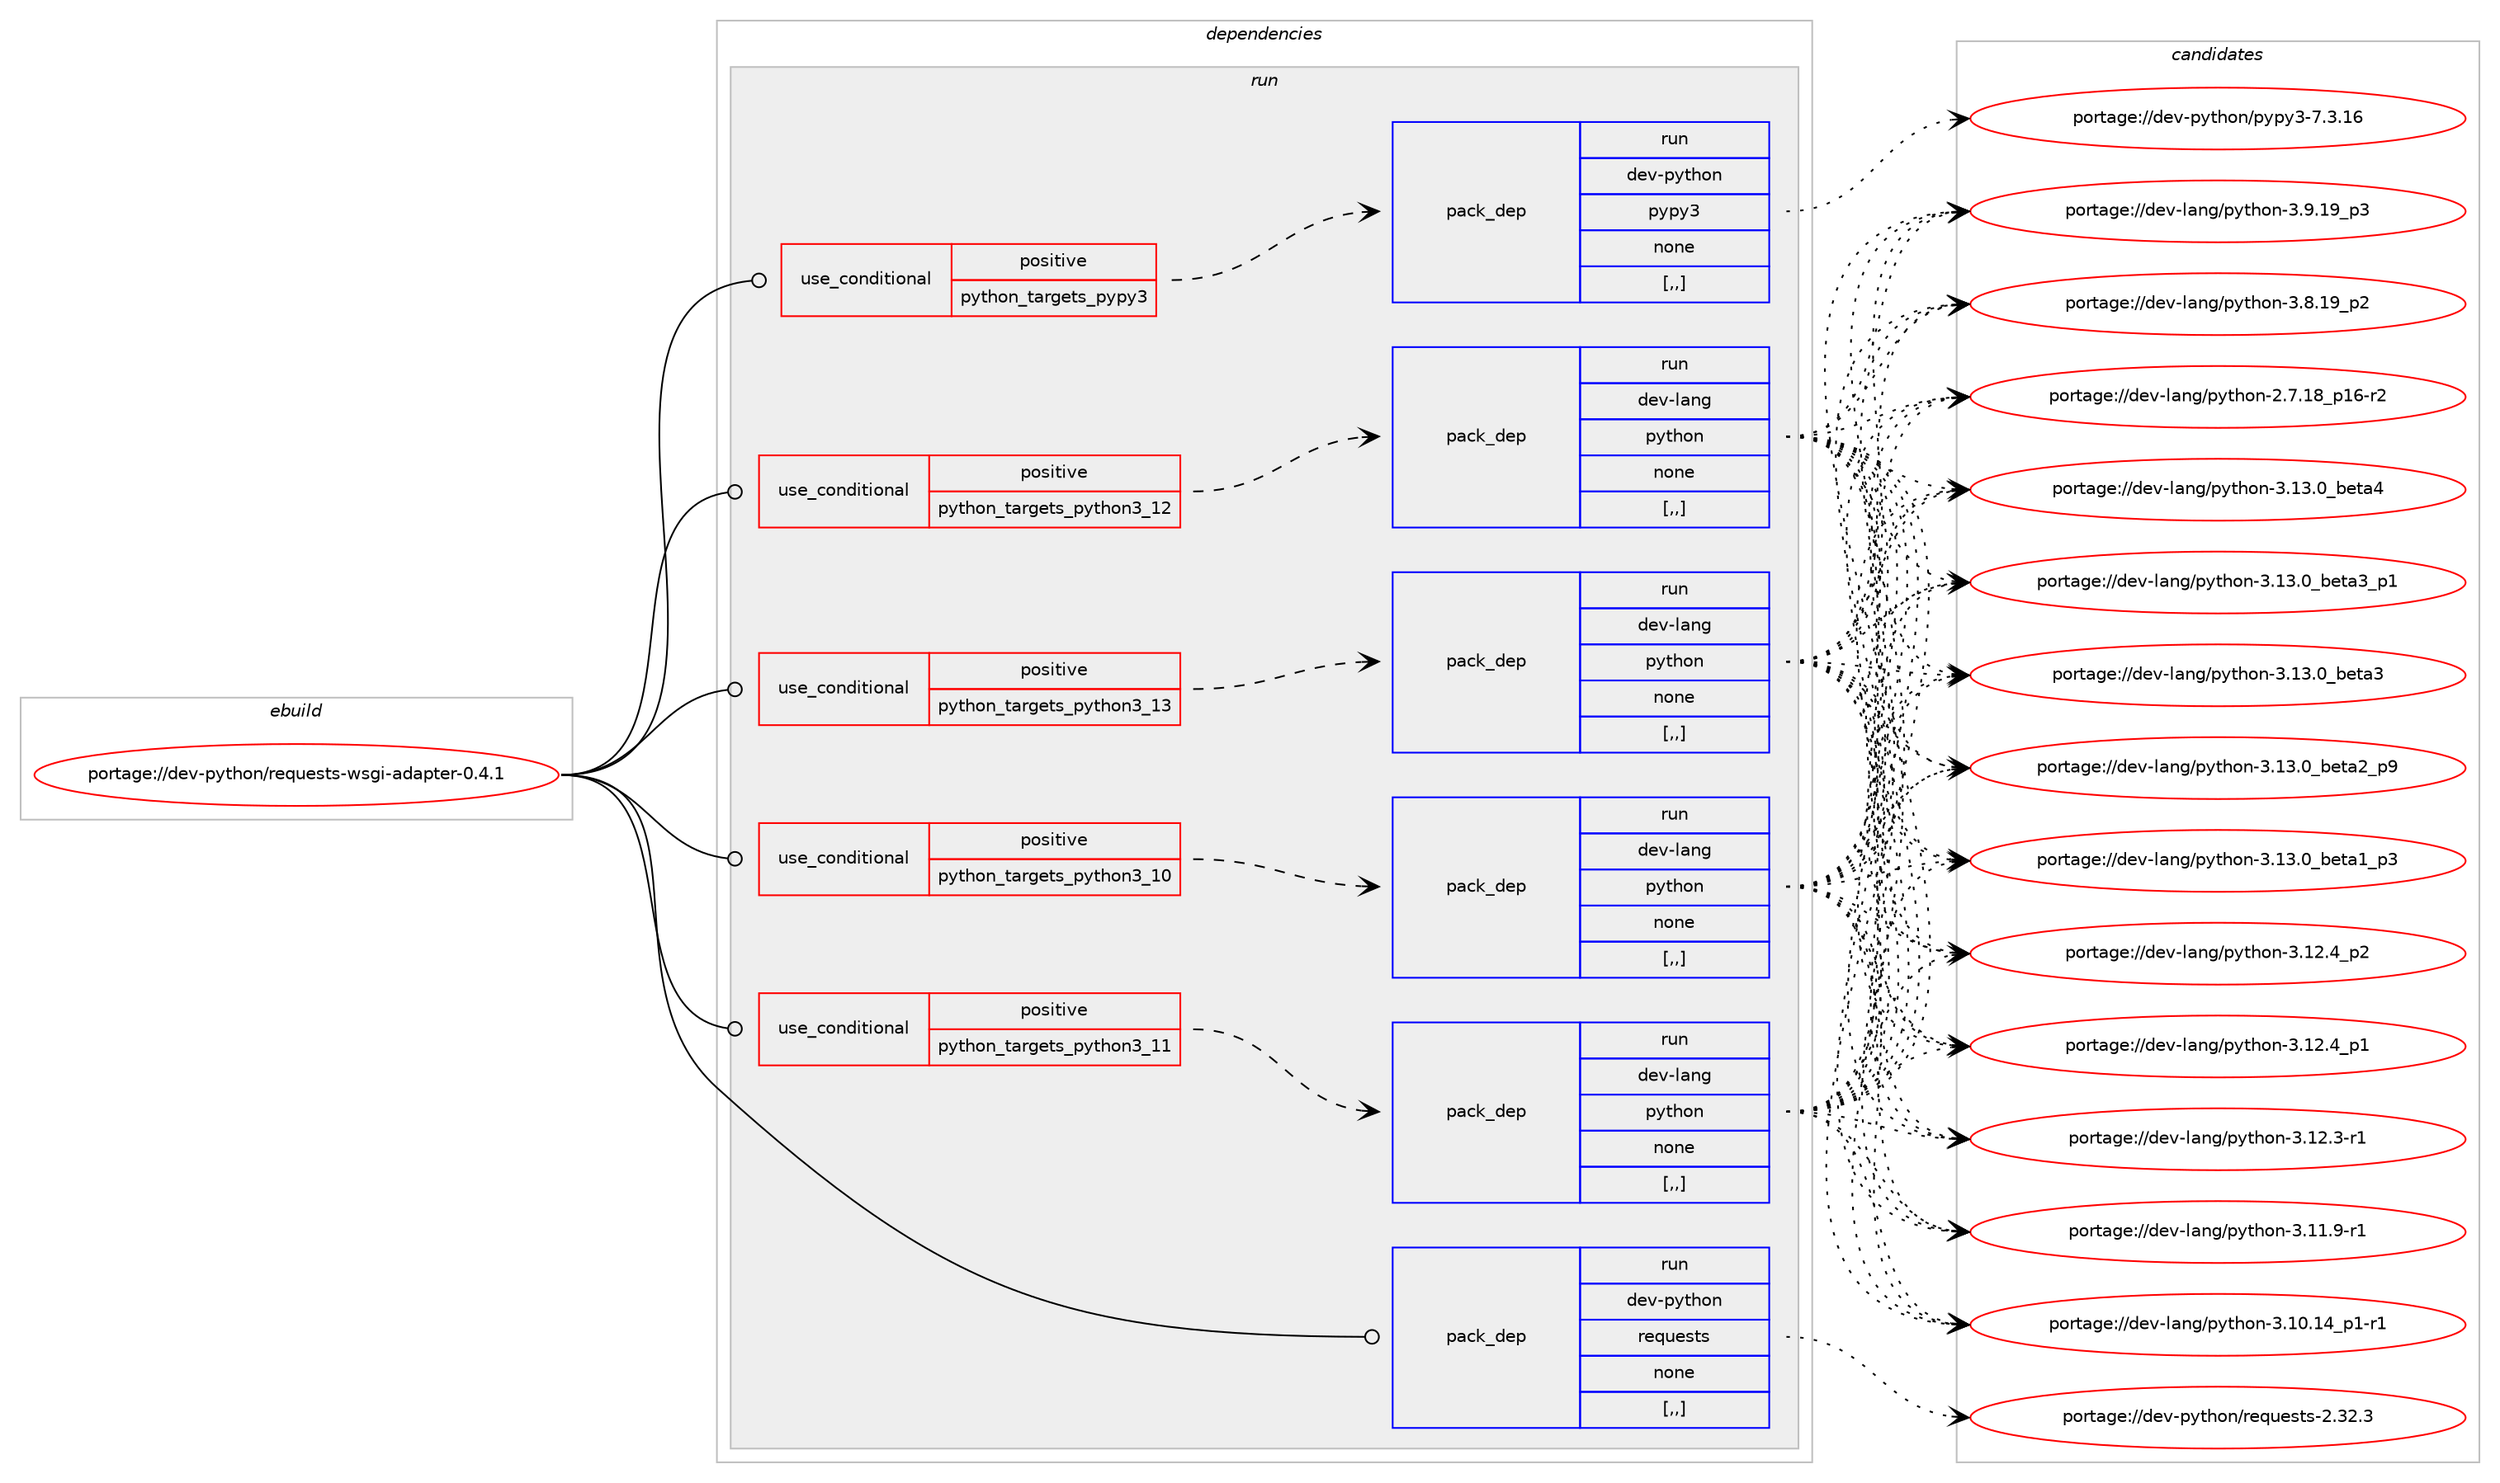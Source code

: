 digraph prolog {

# *************
# Graph options
# *************

newrank=true;
concentrate=true;
compound=true;
graph [rankdir=LR,fontname=Helvetica,fontsize=10,ranksep=1.5];#, ranksep=2.5, nodesep=0.2];
edge  [arrowhead=vee];
node  [fontname=Helvetica,fontsize=10];

# **********
# The ebuild
# **********

subgraph cluster_leftcol {
color=gray;
label=<<i>ebuild</i>>;
id [label="portage://dev-python/requests-wsgi-adapter-0.4.1", color=red, width=4, href="../dev-python/requests-wsgi-adapter-0.4.1.svg"];
}

# ****************
# The dependencies
# ****************

subgraph cluster_midcol {
color=gray;
label=<<i>dependencies</i>>;
subgraph cluster_compile {
fillcolor="#eeeeee";
style=filled;
label=<<i>compile</i>>;
}
subgraph cluster_compileandrun {
fillcolor="#eeeeee";
style=filled;
label=<<i>compile and run</i>>;
}
subgraph cluster_run {
fillcolor="#eeeeee";
style=filled;
label=<<i>run</i>>;
subgraph cond39083 {
dependency162204 [label=<<TABLE BORDER="0" CELLBORDER="1" CELLSPACING="0" CELLPADDING="4"><TR><TD ROWSPAN="3" CELLPADDING="10">use_conditional</TD></TR><TR><TD>positive</TD></TR><TR><TD>python_targets_pypy3</TD></TR></TABLE>>, shape=none, color=red];
subgraph pack121849 {
dependency162205 [label=<<TABLE BORDER="0" CELLBORDER="1" CELLSPACING="0" CELLPADDING="4" WIDTH="220"><TR><TD ROWSPAN="6" CELLPADDING="30">pack_dep</TD></TR><TR><TD WIDTH="110">run</TD></TR><TR><TD>dev-python</TD></TR><TR><TD>pypy3</TD></TR><TR><TD>none</TD></TR><TR><TD>[,,]</TD></TR></TABLE>>, shape=none, color=blue];
}
dependency162204:e -> dependency162205:w [weight=20,style="dashed",arrowhead="vee"];
}
id:e -> dependency162204:w [weight=20,style="solid",arrowhead="odot"];
subgraph cond39084 {
dependency162206 [label=<<TABLE BORDER="0" CELLBORDER="1" CELLSPACING="0" CELLPADDING="4"><TR><TD ROWSPAN="3" CELLPADDING="10">use_conditional</TD></TR><TR><TD>positive</TD></TR><TR><TD>python_targets_python3_10</TD></TR></TABLE>>, shape=none, color=red];
subgraph pack121850 {
dependency162207 [label=<<TABLE BORDER="0" CELLBORDER="1" CELLSPACING="0" CELLPADDING="4" WIDTH="220"><TR><TD ROWSPAN="6" CELLPADDING="30">pack_dep</TD></TR><TR><TD WIDTH="110">run</TD></TR><TR><TD>dev-lang</TD></TR><TR><TD>python</TD></TR><TR><TD>none</TD></TR><TR><TD>[,,]</TD></TR></TABLE>>, shape=none, color=blue];
}
dependency162206:e -> dependency162207:w [weight=20,style="dashed",arrowhead="vee"];
}
id:e -> dependency162206:w [weight=20,style="solid",arrowhead="odot"];
subgraph cond39085 {
dependency162208 [label=<<TABLE BORDER="0" CELLBORDER="1" CELLSPACING="0" CELLPADDING="4"><TR><TD ROWSPAN="3" CELLPADDING="10">use_conditional</TD></TR><TR><TD>positive</TD></TR><TR><TD>python_targets_python3_11</TD></TR></TABLE>>, shape=none, color=red];
subgraph pack121851 {
dependency162209 [label=<<TABLE BORDER="0" CELLBORDER="1" CELLSPACING="0" CELLPADDING="4" WIDTH="220"><TR><TD ROWSPAN="6" CELLPADDING="30">pack_dep</TD></TR><TR><TD WIDTH="110">run</TD></TR><TR><TD>dev-lang</TD></TR><TR><TD>python</TD></TR><TR><TD>none</TD></TR><TR><TD>[,,]</TD></TR></TABLE>>, shape=none, color=blue];
}
dependency162208:e -> dependency162209:w [weight=20,style="dashed",arrowhead="vee"];
}
id:e -> dependency162208:w [weight=20,style="solid",arrowhead="odot"];
subgraph cond39086 {
dependency162210 [label=<<TABLE BORDER="0" CELLBORDER="1" CELLSPACING="0" CELLPADDING="4"><TR><TD ROWSPAN="3" CELLPADDING="10">use_conditional</TD></TR><TR><TD>positive</TD></TR><TR><TD>python_targets_python3_12</TD></TR></TABLE>>, shape=none, color=red];
subgraph pack121852 {
dependency162211 [label=<<TABLE BORDER="0" CELLBORDER="1" CELLSPACING="0" CELLPADDING="4" WIDTH="220"><TR><TD ROWSPAN="6" CELLPADDING="30">pack_dep</TD></TR><TR><TD WIDTH="110">run</TD></TR><TR><TD>dev-lang</TD></TR><TR><TD>python</TD></TR><TR><TD>none</TD></TR><TR><TD>[,,]</TD></TR></TABLE>>, shape=none, color=blue];
}
dependency162210:e -> dependency162211:w [weight=20,style="dashed",arrowhead="vee"];
}
id:e -> dependency162210:w [weight=20,style="solid",arrowhead="odot"];
subgraph cond39087 {
dependency162212 [label=<<TABLE BORDER="0" CELLBORDER="1" CELLSPACING="0" CELLPADDING="4"><TR><TD ROWSPAN="3" CELLPADDING="10">use_conditional</TD></TR><TR><TD>positive</TD></TR><TR><TD>python_targets_python3_13</TD></TR></TABLE>>, shape=none, color=red];
subgraph pack121853 {
dependency162213 [label=<<TABLE BORDER="0" CELLBORDER="1" CELLSPACING="0" CELLPADDING="4" WIDTH="220"><TR><TD ROWSPAN="6" CELLPADDING="30">pack_dep</TD></TR><TR><TD WIDTH="110">run</TD></TR><TR><TD>dev-lang</TD></TR><TR><TD>python</TD></TR><TR><TD>none</TD></TR><TR><TD>[,,]</TD></TR></TABLE>>, shape=none, color=blue];
}
dependency162212:e -> dependency162213:w [weight=20,style="dashed",arrowhead="vee"];
}
id:e -> dependency162212:w [weight=20,style="solid",arrowhead="odot"];
subgraph pack121854 {
dependency162214 [label=<<TABLE BORDER="0" CELLBORDER="1" CELLSPACING="0" CELLPADDING="4" WIDTH="220"><TR><TD ROWSPAN="6" CELLPADDING="30">pack_dep</TD></TR><TR><TD WIDTH="110">run</TD></TR><TR><TD>dev-python</TD></TR><TR><TD>requests</TD></TR><TR><TD>none</TD></TR><TR><TD>[,,]</TD></TR></TABLE>>, shape=none, color=blue];
}
id:e -> dependency162214:w [weight=20,style="solid",arrowhead="odot"];
}
}

# **************
# The candidates
# **************

subgraph cluster_choices {
rank=same;
color=gray;
label=<<i>candidates</i>>;

subgraph choice121849 {
color=black;
nodesep=1;
choice10010111845112121116104111110471121211121215145554651464954 [label="portage://dev-python/pypy3-7.3.16", color=red, width=4,href="../dev-python/pypy3-7.3.16.svg"];
dependency162205:e -> choice10010111845112121116104111110471121211121215145554651464954:w [style=dotted,weight="100"];
}
subgraph choice121850 {
color=black;
nodesep=1;
choice1001011184510897110103471121211161041111104551464951464895981011169752 [label="portage://dev-lang/python-3.13.0_beta4", color=red, width=4,href="../dev-lang/python-3.13.0_beta4.svg"];
choice10010111845108971101034711212111610411111045514649514648959810111697519511249 [label="portage://dev-lang/python-3.13.0_beta3_p1", color=red, width=4,href="../dev-lang/python-3.13.0_beta3_p1.svg"];
choice1001011184510897110103471121211161041111104551464951464895981011169751 [label="portage://dev-lang/python-3.13.0_beta3", color=red, width=4,href="../dev-lang/python-3.13.0_beta3.svg"];
choice10010111845108971101034711212111610411111045514649514648959810111697509511257 [label="portage://dev-lang/python-3.13.0_beta2_p9", color=red, width=4,href="../dev-lang/python-3.13.0_beta2_p9.svg"];
choice10010111845108971101034711212111610411111045514649514648959810111697499511251 [label="portage://dev-lang/python-3.13.0_beta1_p3", color=red, width=4,href="../dev-lang/python-3.13.0_beta1_p3.svg"];
choice100101118451089711010347112121116104111110455146495046529511250 [label="portage://dev-lang/python-3.12.4_p2", color=red, width=4,href="../dev-lang/python-3.12.4_p2.svg"];
choice100101118451089711010347112121116104111110455146495046529511249 [label="portage://dev-lang/python-3.12.4_p1", color=red, width=4,href="../dev-lang/python-3.12.4_p1.svg"];
choice100101118451089711010347112121116104111110455146495046514511449 [label="portage://dev-lang/python-3.12.3-r1", color=red, width=4,href="../dev-lang/python-3.12.3-r1.svg"];
choice100101118451089711010347112121116104111110455146494946574511449 [label="portage://dev-lang/python-3.11.9-r1", color=red, width=4,href="../dev-lang/python-3.11.9-r1.svg"];
choice100101118451089711010347112121116104111110455146494846495295112494511449 [label="portage://dev-lang/python-3.10.14_p1-r1", color=red, width=4,href="../dev-lang/python-3.10.14_p1-r1.svg"];
choice100101118451089711010347112121116104111110455146574649579511251 [label="portage://dev-lang/python-3.9.19_p3", color=red, width=4,href="../dev-lang/python-3.9.19_p3.svg"];
choice100101118451089711010347112121116104111110455146564649579511250 [label="portage://dev-lang/python-3.8.19_p2", color=red, width=4,href="../dev-lang/python-3.8.19_p2.svg"];
choice100101118451089711010347112121116104111110455046554649569511249544511450 [label="portage://dev-lang/python-2.7.18_p16-r2", color=red, width=4,href="../dev-lang/python-2.7.18_p16-r2.svg"];
dependency162207:e -> choice1001011184510897110103471121211161041111104551464951464895981011169752:w [style=dotted,weight="100"];
dependency162207:e -> choice10010111845108971101034711212111610411111045514649514648959810111697519511249:w [style=dotted,weight="100"];
dependency162207:e -> choice1001011184510897110103471121211161041111104551464951464895981011169751:w [style=dotted,weight="100"];
dependency162207:e -> choice10010111845108971101034711212111610411111045514649514648959810111697509511257:w [style=dotted,weight="100"];
dependency162207:e -> choice10010111845108971101034711212111610411111045514649514648959810111697499511251:w [style=dotted,weight="100"];
dependency162207:e -> choice100101118451089711010347112121116104111110455146495046529511250:w [style=dotted,weight="100"];
dependency162207:e -> choice100101118451089711010347112121116104111110455146495046529511249:w [style=dotted,weight="100"];
dependency162207:e -> choice100101118451089711010347112121116104111110455146495046514511449:w [style=dotted,weight="100"];
dependency162207:e -> choice100101118451089711010347112121116104111110455146494946574511449:w [style=dotted,weight="100"];
dependency162207:e -> choice100101118451089711010347112121116104111110455146494846495295112494511449:w [style=dotted,weight="100"];
dependency162207:e -> choice100101118451089711010347112121116104111110455146574649579511251:w [style=dotted,weight="100"];
dependency162207:e -> choice100101118451089711010347112121116104111110455146564649579511250:w [style=dotted,weight="100"];
dependency162207:e -> choice100101118451089711010347112121116104111110455046554649569511249544511450:w [style=dotted,weight="100"];
}
subgraph choice121851 {
color=black;
nodesep=1;
choice1001011184510897110103471121211161041111104551464951464895981011169752 [label="portage://dev-lang/python-3.13.0_beta4", color=red, width=4,href="../dev-lang/python-3.13.0_beta4.svg"];
choice10010111845108971101034711212111610411111045514649514648959810111697519511249 [label="portage://dev-lang/python-3.13.0_beta3_p1", color=red, width=4,href="../dev-lang/python-3.13.0_beta3_p1.svg"];
choice1001011184510897110103471121211161041111104551464951464895981011169751 [label="portage://dev-lang/python-3.13.0_beta3", color=red, width=4,href="../dev-lang/python-3.13.0_beta3.svg"];
choice10010111845108971101034711212111610411111045514649514648959810111697509511257 [label="portage://dev-lang/python-3.13.0_beta2_p9", color=red, width=4,href="../dev-lang/python-3.13.0_beta2_p9.svg"];
choice10010111845108971101034711212111610411111045514649514648959810111697499511251 [label="portage://dev-lang/python-3.13.0_beta1_p3", color=red, width=4,href="../dev-lang/python-3.13.0_beta1_p3.svg"];
choice100101118451089711010347112121116104111110455146495046529511250 [label="portage://dev-lang/python-3.12.4_p2", color=red, width=4,href="../dev-lang/python-3.12.4_p2.svg"];
choice100101118451089711010347112121116104111110455146495046529511249 [label="portage://dev-lang/python-3.12.4_p1", color=red, width=4,href="../dev-lang/python-3.12.4_p1.svg"];
choice100101118451089711010347112121116104111110455146495046514511449 [label="portage://dev-lang/python-3.12.3-r1", color=red, width=4,href="../dev-lang/python-3.12.3-r1.svg"];
choice100101118451089711010347112121116104111110455146494946574511449 [label="portage://dev-lang/python-3.11.9-r1", color=red, width=4,href="../dev-lang/python-3.11.9-r1.svg"];
choice100101118451089711010347112121116104111110455146494846495295112494511449 [label="portage://dev-lang/python-3.10.14_p1-r1", color=red, width=4,href="../dev-lang/python-3.10.14_p1-r1.svg"];
choice100101118451089711010347112121116104111110455146574649579511251 [label="portage://dev-lang/python-3.9.19_p3", color=red, width=4,href="../dev-lang/python-3.9.19_p3.svg"];
choice100101118451089711010347112121116104111110455146564649579511250 [label="portage://dev-lang/python-3.8.19_p2", color=red, width=4,href="../dev-lang/python-3.8.19_p2.svg"];
choice100101118451089711010347112121116104111110455046554649569511249544511450 [label="portage://dev-lang/python-2.7.18_p16-r2", color=red, width=4,href="../dev-lang/python-2.7.18_p16-r2.svg"];
dependency162209:e -> choice1001011184510897110103471121211161041111104551464951464895981011169752:w [style=dotted,weight="100"];
dependency162209:e -> choice10010111845108971101034711212111610411111045514649514648959810111697519511249:w [style=dotted,weight="100"];
dependency162209:e -> choice1001011184510897110103471121211161041111104551464951464895981011169751:w [style=dotted,weight="100"];
dependency162209:e -> choice10010111845108971101034711212111610411111045514649514648959810111697509511257:w [style=dotted,weight="100"];
dependency162209:e -> choice10010111845108971101034711212111610411111045514649514648959810111697499511251:w [style=dotted,weight="100"];
dependency162209:e -> choice100101118451089711010347112121116104111110455146495046529511250:w [style=dotted,weight="100"];
dependency162209:e -> choice100101118451089711010347112121116104111110455146495046529511249:w [style=dotted,weight="100"];
dependency162209:e -> choice100101118451089711010347112121116104111110455146495046514511449:w [style=dotted,weight="100"];
dependency162209:e -> choice100101118451089711010347112121116104111110455146494946574511449:w [style=dotted,weight="100"];
dependency162209:e -> choice100101118451089711010347112121116104111110455146494846495295112494511449:w [style=dotted,weight="100"];
dependency162209:e -> choice100101118451089711010347112121116104111110455146574649579511251:w [style=dotted,weight="100"];
dependency162209:e -> choice100101118451089711010347112121116104111110455146564649579511250:w [style=dotted,weight="100"];
dependency162209:e -> choice100101118451089711010347112121116104111110455046554649569511249544511450:w [style=dotted,weight="100"];
}
subgraph choice121852 {
color=black;
nodesep=1;
choice1001011184510897110103471121211161041111104551464951464895981011169752 [label="portage://dev-lang/python-3.13.0_beta4", color=red, width=4,href="../dev-lang/python-3.13.0_beta4.svg"];
choice10010111845108971101034711212111610411111045514649514648959810111697519511249 [label="portage://dev-lang/python-3.13.0_beta3_p1", color=red, width=4,href="../dev-lang/python-3.13.0_beta3_p1.svg"];
choice1001011184510897110103471121211161041111104551464951464895981011169751 [label="portage://dev-lang/python-3.13.0_beta3", color=red, width=4,href="../dev-lang/python-3.13.0_beta3.svg"];
choice10010111845108971101034711212111610411111045514649514648959810111697509511257 [label="portage://dev-lang/python-3.13.0_beta2_p9", color=red, width=4,href="../dev-lang/python-3.13.0_beta2_p9.svg"];
choice10010111845108971101034711212111610411111045514649514648959810111697499511251 [label="portage://dev-lang/python-3.13.0_beta1_p3", color=red, width=4,href="../dev-lang/python-3.13.0_beta1_p3.svg"];
choice100101118451089711010347112121116104111110455146495046529511250 [label="portage://dev-lang/python-3.12.4_p2", color=red, width=4,href="../dev-lang/python-3.12.4_p2.svg"];
choice100101118451089711010347112121116104111110455146495046529511249 [label="portage://dev-lang/python-3.12.4_p1", color=red, width=4,href="../dev-lang/python-3.12.4_p1.svg"];
choice100101118451089711010347112121116104111110455146495046514511449 [label="portage://dev-lang/python-3.12.3-r1", color=red, width=4,href="../dev-lang/python-3.12.3-r1.svg"];
choice100101118451089711010347112121116104111110455146494946574511449 [label="portage://dev-lang/python-3.11.9-r1", color=red, width=4,href="../dev-lang/python-3.11.9-r1.svg"];
choice100101118451089711010347112121116104111110455146494846495295112494511449 [label="portage://dev-lang/python-3.10.14_p1-r1", color=red, width=4,href="../dev-lang/python-3.10.14_p1-r1.svg"];
choice100101118451089711010347112121116104111110455146574649579511251 [label="portage://dev-lang/python-3.9.19_p3", color=red, width=4,href="../dev-lang/python-3.9.19_p3.svg"];
choice100101118451089711010347112121116104111110455146564649579511250 [label="portage://dev-lang/python-3.8.19_p2", color=red, width=4,href="../dev-lang/python-3.8.19_p2.svg"];
choice100101118451089711010347112121116104111110455046554649569511249544511450 [label="portage://dev-lang/python-2.7.18_p16-r2", color=red, width=4,href="../dev-lang/python-2.7.18_p16-r2.svg"];
dependency162211:e -> choice1001011184510897110103471121211161041111104551464951464895981011169752:w [style=dotted,weight="100"];
dependency162211:e -> choice10010111845108971101034711212111610411111045514649514648959810111697519511249:w [style=dotted,weight="100"];
dependency162211:e -> choice1001011184510897110103471121211161041111104551464951464895981011169751:w [style=dotted,weight="100"];
dependency162211:e -> choice10010111845108971101034711212111610411111045514649514648959810111697509511257:w [style=dotted,weight="100"];
dependency162211:e -> choice10010111845108971101034711212111610411111045514649514648959810111697499511251:w [style=dotted,weight="100"];
dependency162211:e -> choice100101118451089711010347112121116104111110455146495046529511250:w [style=dotted,weight="100"];
dependency162211:e -> choice100101118451089711010347112121116104111110455146495046529511249:w [style=dotted,weight="100"];
dependency162211:e -> choice100101118451089711010347112121116104111110455146495046514511449:w [style=dotted,weight="100"];
dependency162211:e -> choice100101118451089711010347112121116104111110455146494946574511449:w [style=dotted,weight="100"];
dependency162211:e -> choice100101118451089711010347112121116104111110455146494846495295112494511449:w [style=dotted,weight="100"];
dependency162211:e -> choice100101118451089711010347112121116104111110455146574649579511251:w [style=dotted,weight="100"];
dependency162211:e -> choice100101118451089711010347112121116104111110455146564649579511250:w [style=dotted,weight="100"];
dependency162211:e -> choice100101118451089711010347112121116104111110455046554649569511249544511450:w [style=dotted,weight="100"];
}
subgraph choice121853 {
color=black;
nodesep=1;
choice1001011184510897110103471121211161041111104551464951464895981011169752 [label="portage://dev-lang/python-3.13.0_beta4", color=red, width=4,href="../dev-lang/python-3.13.0_beta4.svg"];
choice10010111845108971101034711212111610411111045514649514648959810111697519511249 [label="portage://dev-lang/python-3.13.0_beta3_p1", color=red, width=4,href="../dev-lang/python-3.13.0_beta3_p1.svg"];
choice1001011184510897110103471121211161041111104551464951464895981011169751 [label="portage://dev-lang/python-3.13.0_beta3", color=red, width=4,href="../dev-lang/python-3.13.0_beta3.svg"];
choice10010111845108971101034711212111610411111045514649514648959810111697509511257 [label="portage://dev-lang/python-3.13.0_beta2_p9", color=red, width=4,href="../dev-lang/python-3.13.0_beta2_p9.svg"];
choice10010111845108971101034711212111610411111045514649514648959810111697499511251 [label="portage://dev-lang/python-3.13.0_beta1_p3", color=red, width=4,href="../dev-lang/python-3.13.0_beta1_p3.svg"];
choice100101118451089711010347112121116104111110455146495046529511250 [label="portage://dev-lang/python-3.12.4_p2", color=red, width=4,href="../dev-lang/python-3.12.4_p2.svg"];
choice100101118451089711010347112121116104111110455146495046529511249 [label="portage://dev-lang/python-3.12.4_p1", color=red, width=4,href="../dev-lang/python-3.12.4_p1.svg"];
choice100101118451089711010347112121116104111110455146495046514511449 [label="portage://dev-lang/python-3.12.3-r1", color=red, width=4,href="../dev-lang/python-3.12.3-r1.svg"];
choice100101118451089711010347112121116104111110455146494946574511449 [label="portage://dev-lang/python-3.11.9-r1", color=red, width=4,href="../dev-lang/python-3.11.9-r1.svg"];
choice100101118451089711010347112121116104111110455146494846495295112494511449 [label="portage://dev-lang/python-3.10.14_p1-r1", color=red, width=4,href="../dev-lang/python-3.10.14_p1-r1.svg"];
choice100101118451089711010347112121116104111110455146574649579511251 [label="portage://dev-lang/python-3.9.19_p3", color=red, width=4,href="../dev-lang/python-3.9.19_p3.svg"];
choice100101118451089711010347112121116104111110455146564649579511250 [label="portage://dev-lang/python-3.8.19_p2", color=red, width=4,href="../dev-lang/python-3.8.19_p2.svg"];
choice100101118451089711010347112121116104111110455046554649569511249544511450 [label="portage://dev-lang/python-2.7.18_p16-r2", color=red, width=4,href="../dev-lang/python-2.7.18_p16-r2.svg"];
dependency162213:e -> choice1001011184510897110103471121211161041111104551464951464895981011169752:w [style=dotted,weight="100"];
dependency162213:e -> choice10010111845108971101034711212111610411111045514649514648959810111697519511249:w [style=dotted,weight="100"];
dependency162213:e -> choice1001011184510897110103471121211161041111104551464951464895981011169751:w [style=dotted,weight="100"];
dependency162213:e -> choice10010111845108971101034711212111610411111045514649514648959810111697509511257:w [style=dotted,weight="100"];
dependency162213:e -> choice10010111845108971101034711212111610411111045514649514648959810111697499511251:w [style=dotted,weight="100"];
dependency162213:e -> choice100101118451089711010347112121116104111110455146495046529511250:w [style=dotted,weight="100"];
dependency162213:e -> choice100101118451089711010347112121116104111110455146495046529511249:w [style=dotted,weight="100"];
dependency162213:e -> choice100101118451089711010347112121116104111110455146495046514511449:w [style=dotted,weight="100"];
dependency162213:e -> choice100101118451089711010347112121116104111110455146494946574511449:w [style=dotted,weight="100"];
dependency162213:e -> choice100101118451089711010347112121116104111110455146494846495295112494511449:w [style=dotted,weight="100"];
dependency162213:e -> choice100101118451089711010347112121116104111110455146574649579511251:w [style=dotted,weight="100"];
dependency162213:e -> choice100101118451089711010347112121116104111110455146564649579511250:w [style=dotted,weight="100"];
dependency162213:e -> choice100101118451089711010347112121116104111110455046554649569511249544511450:w [style=dotted,weight="100"];
}
subgraph choice121854 {
color=black;
nodesep=1;
choice100101118451121211161041111104711410111311710111511611545504651504651 [label="portage://dev-python/requests-2.32.3", color=red, width=4,href="../dev-python/requests-2.32.3.svg"];
dependency162214:e -> choice100101118451121211161041111104711410111311710111511611545504651504651:w [style=dotted,weight="100"];
}
}

}
